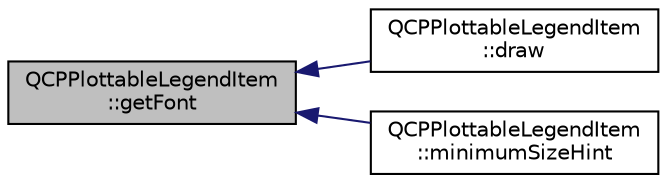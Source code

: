 digraph "QCPPlottableLegendItem::getFont"
{
  edge [fontname="Helvetica",fontsize="10",labelfontname="Helvetica",labelfontsize="10"];
  node [fontname="Helvetica",fontsize="10",shape=record];
  rankdir="LR";
  Node18 [label="QCPPlottableLegendItem\l::getFont",height=0.2,width=0.4,color="black", fillcolor="grey75", style="filled", fontcolor="black"];
  Node18 -> Node19 [dir="back",color="midnightblue",fontsize="10",style="solid",fontname="Helvetica"];
  Node19 [label="QCPPlottableLegendItem\l::draw",height=0.2,width=0.4,color="black", fillcolor="white", style="filled",URL="$da/d24/class_q_c_p_plottable_legend_item.html#a68a781c3de4f9959fdf82075052d43aa"];
  Node18 -> Node20 [dir="back",color="midnightblue",fontsize="10",style="solid",fontname="Helvetica"];
  Node20 [label="QCPPlottableLegendItem\l::minimumSizeHint",height=0.2,width=0.4,color="black", fillcolor="white", style="filled",URL="$da/d24/class_q_c_p_plottable_legend_item.html#a3adf8154c7e61538656d80464e5695dd"];
}
